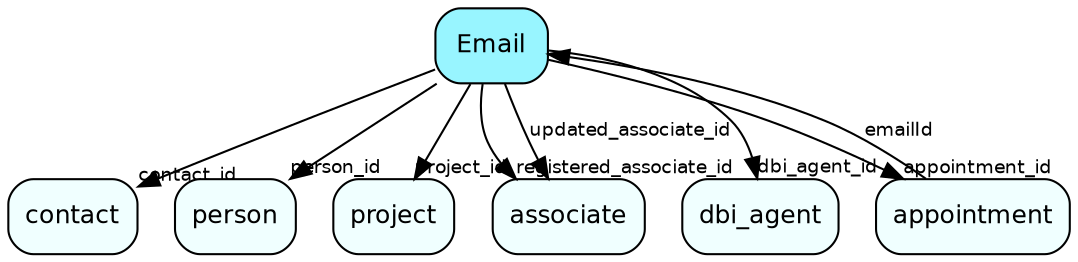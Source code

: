 digraph Email  {
node [shape = box style="rounded, filled" fontname = "Helvetica" fontsize = "12" ]
edge [fontname = "Helvetica" fontsize = "9"]

Email[fillcolor = "cadetblue1"]
contact[fillcolor = "azure1"]
person[fillcolor = "azure1"]
project[fillcolor = "azure1"]
associate[fillcolor = "azure1"]
dbi_agent[fillcolor = "azure1"]
appointment[fillcolor = "azure1"]
Email -> contact [headlabel = "contact_id"]
Email -> person [headlabel = "person_id"]
Email -> project [headlabel = "project_id"]
Email -> associate [headlabel = "registered_associate_id"]
Email -> associate [label = "updated_associate_id"]
Email -> dbi_agent [headlabel = "dbi_agent_id"]
Email -> appointment [headlabel = "appointment_id"]
appointment -> Email [label = "emailId"]
}
